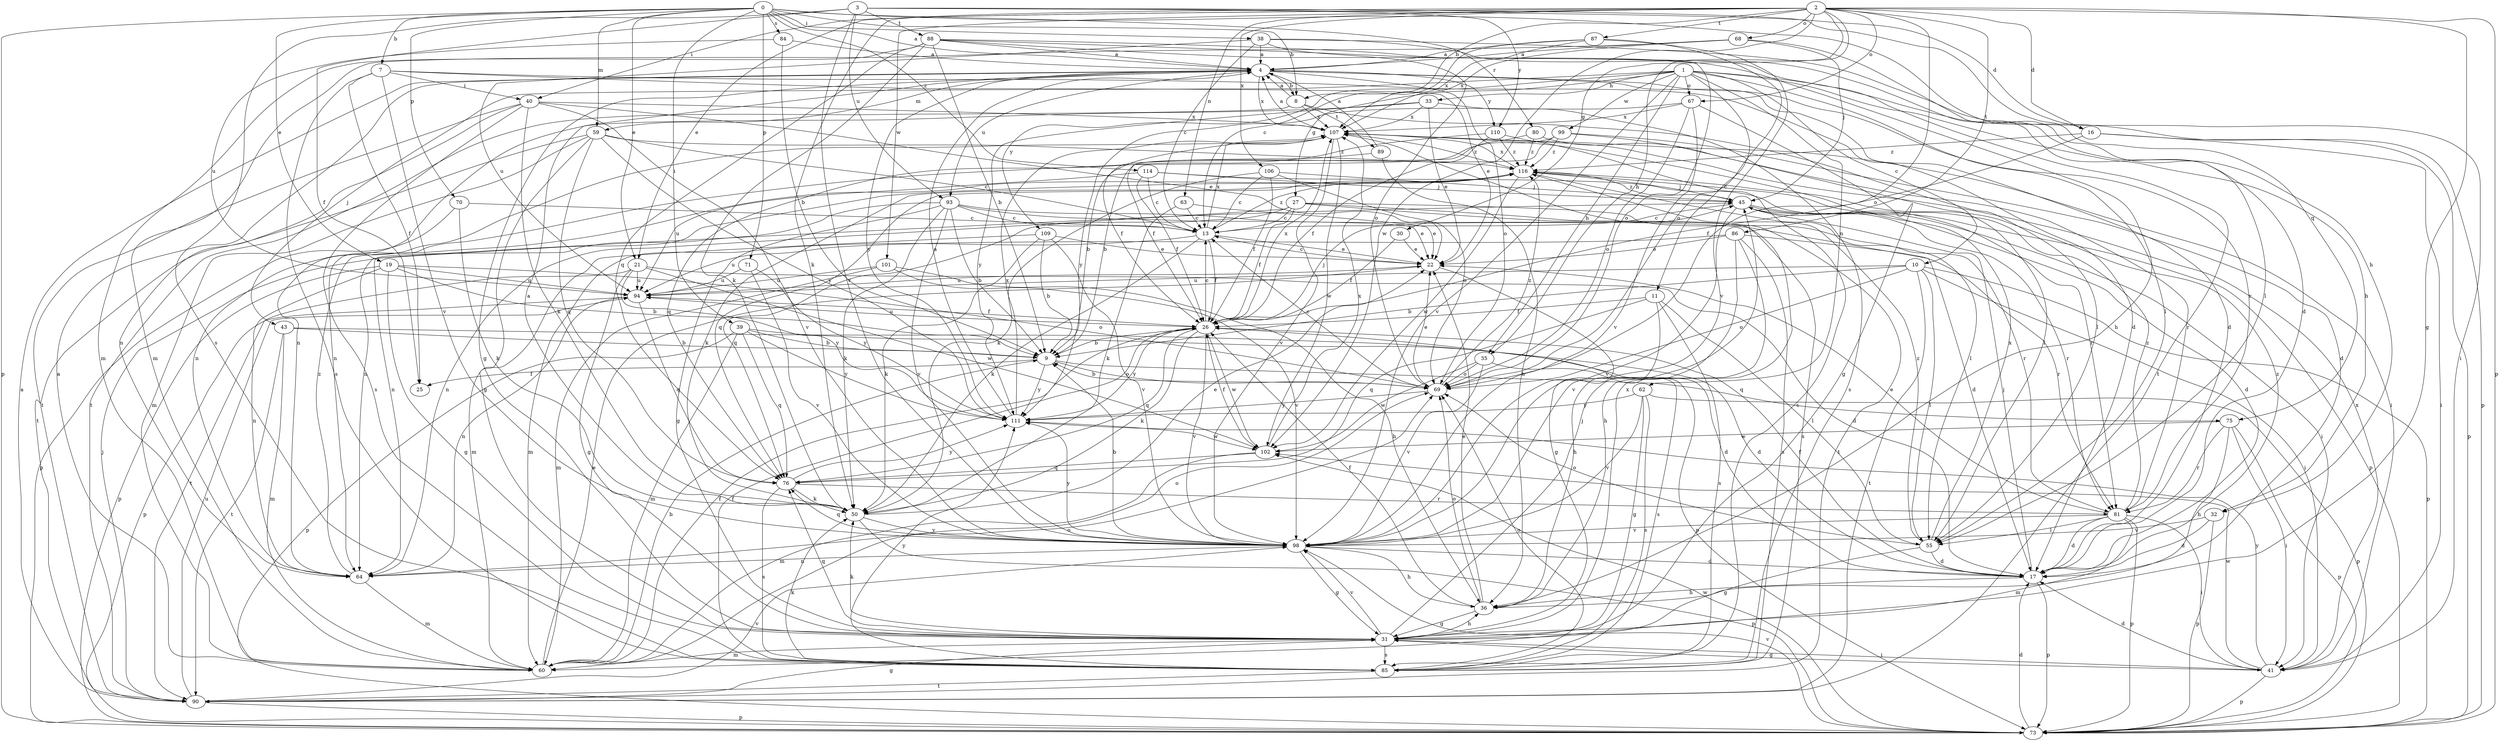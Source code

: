 strict digraph  {
0;
1;
2;
3;
4;
7;
8;
9;
10;
11;
13;
16;
17;
19;
21;
22;
25;
26;
27;
30;
31;
32;
33;
35;
36;
38;
39;
40;
41;
43;
45;
50;
55;
59;
60;
62;
63;
64;
67;
68;
69;
70;
71;
73;
75;
76;
80;
81;
84;
85;
86;
87;
88;
89;
90;
93;
94;
98;
99;
101;
102;
106;
107;
109;
110;
111;
114;
116;
0 -> 4  [label=a];
0 -> 7  [label=b];
0 -> 8  [label=b];
0 -> 19  [label=e];
0 -> 21  [label=e];
0 -> 32  [label=h];
0 -> 38  [label=i];
0 -> 39  [label=i];
0 -> 59  [label=m];
0 -> 70  [label=p];
0 -> 71  [label=p];
0 -> 73  [label=p];
0 -> 80  [label=r];
0 -> 84  [label=s];
0 -> 114  [label=z];
1 -> 10  [label=c];
1 -> 11  [label=c];
1 -> 27  [label=g];
1 -> 32  [label=h];
1 -> 33  [label=h];
1 -> 35  [label=h];
1 -> 43  [label=j];
1 -> 55  [label=l];
1 -> 62  [label=n];
1 -> 67  [label=o];
1 -> 73  [label=p];
1 -> 98  [label=v];
1 -> 99  [label=w];
1 -> 109  [label=y];
2 -> 8  [label=b];
2 -> 16  [label=d];
2 -> 21  [label=e];
2 -> 30  [label=g];
2 -> 31  [label=g];
2 -> 35  [label=h];
2 -> 40  [label=i];
2 -> 50  [label=k];
2 -> 63  [label=n];
2 -> 67  [label=o];
2 -> 68  [label=o];
2 -> 69  [label=o];
2 -> 73  [label=p];
2 -> 86  [label=t];
2 -> 87  [label=t];
2 -> 101  [label=w];
2 -> 102  [label=w];
2 -> 106  [label=x];
3 -> 16  [label=d];
3 -> 25  [label=f];
3 -> 75  [label=q];
3 -> 85  [label=s];
3 -> 88  [label=t];
3 -> 93  [label=u];
3 -> 98  [label=v];
3 -> 110  [label=y];
4 -> 8  [label=b];
4 -> 17  [label=d];
4 -> 31  [label=g];
4 -> 59  [label=m];
4 -> 69  [label=o];
4 -> 81  [label=r];
4 -> 93  [label=u];
4 -> 107  [label=x];
4 -> 110  [label=y];
4 -> 111  [label=y];
7 -> 17  [label=d];
7 -> 22  [label=e];
7 -> 25  [label=f];
7 -> 40  [label=i];
7 -> 85  [label=s];
7 -> 98  [label=v];
8 -> 4  [label=a];
8 -> 55  [label=l];
8 -> 89  [label=t];
8 -> 90  [label=t];
8 -> 107  [label=x];
9 -> 25  [label=f];
9 -> 69  [label=o];
9 -> 75  [label=q];
9 -> 111  [label=y];
10 -> 9  [label=b];
10 -> 41  [label=i];
10 -> 55  [label=l];
10 -> 69  [label=o];
10 -> 73  [label=p];
10 -> 90  [label=t];
10 -> 94  [label=u];
11 -> 26  [label=f];
11 -> 36  [label=h];
11 -> 55  [label=l];
11 -> 76  [label=q];
11 -> 85  [label=s];
13 -> 22  [label=e];
13 -> 26  [label=f];
13 -> 50  [label=k];
13 -> 60  [label=m];
13 -> 107  [label=x];
13 -> 116  [label=z];
16 -> 26  [label=f];
16 -> 41  [label=i];
16 -> 73  [label=p];
16 -> 116  [label=z];
17 -> 26  [label=f];
17 -> 36  [label=h];
17 -> 45  [label=j];
17 -> 73  [label=p];
17 -> 116  [label=z];
19 -> 9  [label=b];
19 -> 31  [label=g];
19 -> 64  [label=n];
19 -> 69  [label=o];
19 -> 73  [label=p];
19 -> 94  [label=u];
21 -> 17  [label=d];
21 -> 31  [label=g];
21 -> 90  [label=t];
21 -> 94  [label=u];
21 -> 102  [label=w];
21 -> 111  [label=y];
22 -> 13  [label=c];
22 -> 31  [label=g];
22 -> 94  [label=u];
26 -> 9  [label=b];
26 -> 13  [label=c];
26 -> 45  [label=j];
26 -> 50  [label=k];
26 -> 73  [label=p];
26 -> 76  [label=q];
26 -> 94  [label=u];
26 -> 98  [label=v];
26 -> 102  [label=w];
26 -> 107  [label=x];
26 -> 111  [label=y];
27 -> 13  [label=c];
27 -> 26  [label=f];
27 -> 64  [label=n];
27 -> 76  [label=q];
27 -> 81  [label=r];
27 -> 85  [label=s];
27 -> 90  [label=t];
30 -> 22  [label=e];
30 -> 26  [label=f];
31 -> 36  [label=h];
31 -> 41  [label=i];
31 -> 45  [label=j];
31 -> 50  [label=k];
31 -> 60  [label=m];
31 -> 76  [label=q];
31 -> 85  [label=s];
31 -> 98  [label=v];
31 -> 107  [label=x];
32 -> 17  [label=d];
32 -> 73  [label=p];
32 -> 98  [label=v];
33 -> 22  [label=e];
33 -> 64  [label=n];
33 -> 85  [label=s];
33 -> 107  [label=x];
33 -> 111  [label=y];
35 -> 69  [label=o];
35 -> 85  [label=s];
35 -> 98  [label=v];
35 -> 102  [label=w];
36 -> 22  [label=e];
36 -> 26  [label=f];
36 -> 31  [label=g];
36 -> 69  [label=o];
38 -> 4  [label=a];
38 -> 13  [label=c];
38 -> 17  [label=d];
38 -> 41  [label=i];
38 -> 69  [label=o];
38 -> 94  [label=u];
39 -> 9  [label=b];
39 -> 17  [label=d];
39 -> 60  [label=m];
39 -> 73  [label=p];
39 -> 76  [label=q];
39 -> 111  [label=y];
40 -> 22  [label=e];
40 -> 50  [label=k];
40 -> 64  [label=n];
40 -> 85  [label=s];
40 -> 90  [label=t];
40 -> 98  [label=v];
40 -> 107  [label=x];
41 -> 17  [label=d];
41 -> 31  [label=g];
41 -> 73  [label=p];
41 -> 102  [label=w];
41 -> 107  [label=x];
41 -> 111  [label=y];
43 -> 9  [label=b];
43 -> 17  [label=d];
43 -> 60  [label=m];
43 -> 90  [label=t];
45 -> 13  [label=c];
45 -> 17  [label=d];
45 -> 41  [label=i];
45 -> 73  [label=p];
45 -> 81  [label=r];
45 -> 98  [label=v];
45 -> 116  [label=z];
50 -> 4  [label=a];
50 -> 22  [label=e];
50 -> 73  [label=p];
50 -> 98  [label=v];
55 -> 17  [label=d];
55 -> 31  [label=g];
55 -> 69  [label=o];
55 -> 107  [label=x];
55 -> 116  [label=z];
59 -> 13  [label=c];
59 -> 31  [label=g];
59 -> 60  [label=m];
59 -> 76  [label=q];
59 -> 90  [label=t];
59 -> 111  [label=y];
59 -> 116  [label=z];
60 -> 4  [label=a];
60 -> 9  [label=b];
60 -> 22  [label=e];
60 -> 26  [label=f];
60 -> 69  [label=o];
62 -> 31  [label=g];
62 -> 73  [label=p];
62 -> 85  [label=s];
62 -> 98  [label=v];
62 -> 111  [label=y];
63 -> 13  [label=c];
63 -> 22  [label=e];
63 -> 50  [label=k];
64 -> 60  [label=m];
64 -> 69  [label=o];
64 -> 116  [label=z];
67 -> 31  [label=g];
67 -> 69  [label=o];
67 -> 98  [label=v];
67 -> 107  [label=x];
67 -> 111  [label=y];
68 -> 4  [label=a];
68 -> 45  [label=j];
68 -> 55  [label=l];
68 -> 60  [label=m];
68 -> 107  [label=x];
69 -> 9  [label=b];
69 -> 13  [label=c];
69 -> 22  [label=e];
69 -> 111  [label=y];
69 -> 116  [label=z];
70 -> 13  [label=c];
70 -> 50  [label=k];
70 -> 73  [label=p];
71 -> 94  [label=u];
71 -> 98  [label=v];
71 -> 111  [label=y];
73 -> 17  [label=d];
73 -> 98  [label=v];
73 -> 102  [label=w];
75 -> 36  [label=h];
75 -> 41  [label=i];
75 -> 73  [label=p];
75 -> 81  [label=r];
75 -> 102  [label=w];
76 -> 50  [label=k];
76 -> 81  [label=r];
76 -> 85  [label=s];
76 -> 111  [label=y];
80 -> 26  [label=f];
80 -> 81  [label=r];
80 -> 116  [label=z];
81 -> 17  [label=d];
81 -> 22  [label=e];
81 -> 41  [label=i];
81 -> 55  [label=l];
81 -> 60  [label=m];
81 -> 73  [label=p];
81 -> 98  [label=v];
81 -> 116  [label=z];
84 -> 4  [label=a];
84 -> 9  [label=b];
84 -> 94  [label=u];
85 -> 26  [label=f];
85 -> 50  [label=k];
85 -> 69  [label=o];
85 -> 90  [label=t];
85 -> 111  [label=y];
86 -> 22  [label=e];
86 -> 36  [label=h];
86 -> 81  [label=r];
86 -> 85  [label=s];
86 -> 94  [label=u];
86 -> 98  [label=v];
87 -> 4  [label=a];
87 -> 13  [label=c];
87 -> 69  [label=o];
87 -> 98  [label=v];
87 -> 107  [label=x];
88 -> 4  [label=a];
88 -> 9  [label=b];
88 -> 36  [label=h];
88 -> 50  [label=k];
88 -> 60  [label=m];
88 -> 69  [label=o];
88 -> 76  [label=q];
88 -> 90  [label=t];
89 -> 4  [label=a];
89 -> 26  [label=f];
89 -> 36  [label=h];
90 -> 4  [label=a];
90 -> 31  [label=g];
90 -> 45  [label=j];
90 -> 73  [label=p];
90 -> 94  [label=u];
90 -> 98  [label=v];
93 -> 9  [label=b];
93 -> 13  [label=c];
93 -> 17  [label=d];
93 -> 22  [label=e];
93 -> 31  [label=g];
93 -> 50  [label=k];
93 -> 64  [label=n];
93 -> 98  [label=v];
94 -> 26  [label=f];
94 -> 64  [label=n];
94 -> 73  [label=p];
94 -> 76  [label=q];
98 -> 9  [label=b];
98 -> 17  [label=d];
98 -> 31  [label=g];
98 -> 36  [label=h];
98 -> 64  [label=n];
98 -> 76  [label=q];
98 -> 111  [label=y];
99 -> 9  [label=b];
99 -> 17  [label=d];
99 -> 55  [label=l];
99 -> 64  [label=n];
99 -> 116  [label=z];
101 -> 36  [label=h];
101 -> 60  [label=m];
101 -> 94  [label=u];
101 -> 98  [label=v];
102 -> 26  [label=f];
102 -> 60  [label=m];
102 -> 76  [label=q];
102 -> 107  [label=x];
106 -> 13  [label=c];
106 -> 26  [label=f];
106 -> 45  [label=j];
106 -> 50  [label=k];
106 -> 69  [label=o];
107 -> 4  [label=a];
107 -> 9  [label=b];
107 -> 41  [label=i];
107 -> 64  [label=n];
107 -> 98  [label=v];
107 -> 102  [label=w];
107 -> 116  [label=z];
109 -> 9  [label=b];
109 -> 22  [label=e];
109 -> 50  [label=k];
109 -> 60  [label=m];
109 -> 98  [label=v];
110 -> 26  [label=f];
110 -> 76  [label=q];
110 -> 85  [label=s];
110 -> 116  [label=z];
111 -> 4  [label=a];
111 -> 102  [label=w];
111 -> 107  [label=x];
114 -> 13  [label=c];
114 -> 26  [label=f];
114 -> 45  [label=j];
114 -> 81  [label=r];
114 -> 94  [label=u];
116 -> 45  [label=j];
116 -> 50  [label=k];
116 -> 55  [label=l];
116 -> 64  [label=n];
116 -> 76  [label=q];
116 -> 102  [label=w];
116 -> 107  [label=x];
}
